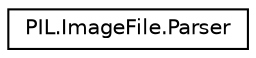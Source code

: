 digraph "Graphical Class Hierarchy"
{
 // LATEX_PDF_SIZE
  edge [fontname="Helvetica",fontsize="10",labelfontname="Helvetica",labelfontsize="10"];
  node [fontname="Helvetica",fontsize="10",shape=record];
  rankdir="LR";
  Node0 [label="PIL.ImageFile.Parser",height=0.2,width=0.4,color="black", fillcolor="white", style="filled",URL="$classPIL_1_1ImageFile_1_1Parser.html",tooltip=" "];
}
